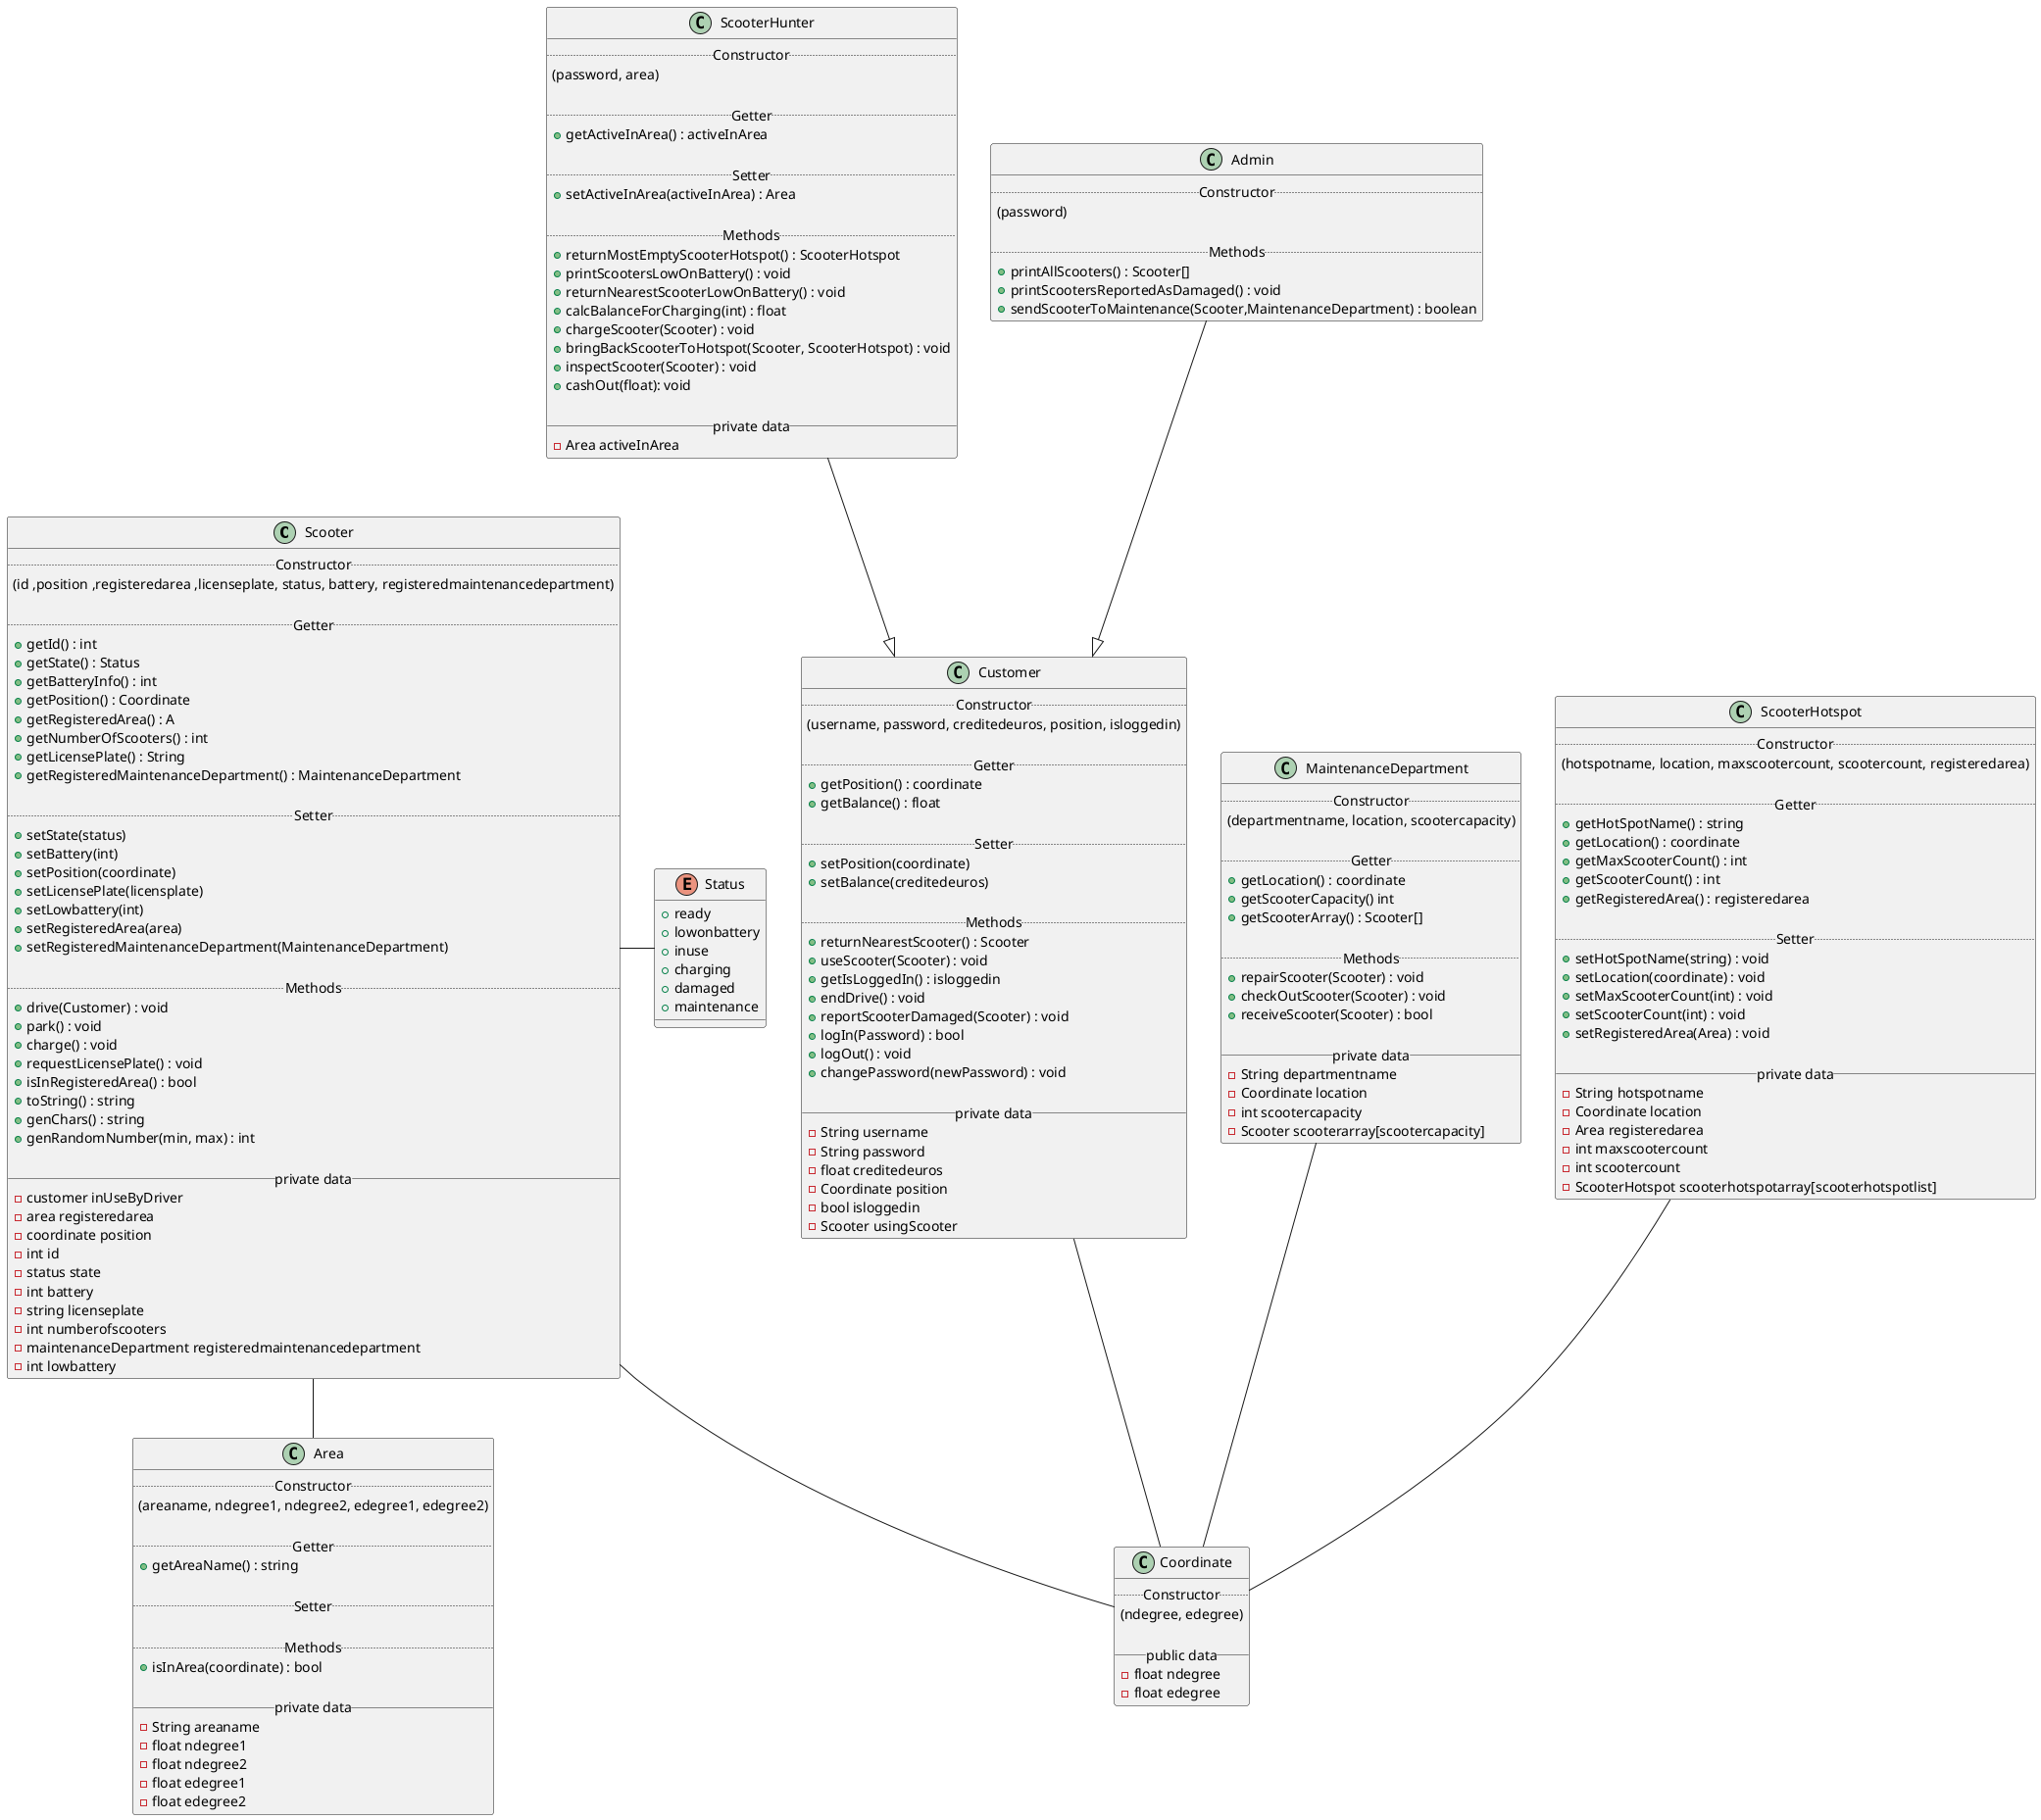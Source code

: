 @startuml


skinparam componentStyle uml2


class Scooter {
  .. Constructor ..
  (id ,position ,registeredarea ,licenseplate, status, battery, registeredmaintenancedepartment)

  .. Getter ..
  + getId() : int
  + getState() : Status
  + getBatteryInfo() : int
  + getPosition() : Coordinate
  + getRegisteredArea() : A
  + getNumberOfScooters() : int
  + getLicensePlate() : String
  + getRegisteredMaintenanceDepartment() : MaintenanceDepartment

  .. Setter ..
  + setState(status)
  + setBattery(int)
  + setPosition(coordinate)
  + setLicensePlate(licensplate)
  + setLowbattery(int)
  + setRegisteredArea(area)
  + setRegisteredMaintenanceDepartment(MaintenanceDepartment)

  .. Methods ..
  + drive(Customer) : void
  + park() : void
  + charge() : void
  + requestLicensePlate() : void
  + isInRegisteredArea() : bool
  + toString() : string
  + genChars() : string
  + genRandomNumber(min, max) : int

  __ private data __
  - customer inUseByDriver
  - area registeredarea
  - coordinate position
  - int id
  - status state
  - int battery
  - string licenseplate
  - int numberofscooters
  - maintenanceDepartment registeredmaintenancedepartment
  - int lowbattery
}

class Area {
  .. Constructor ..
  (areaname, ndegree1, ndegree2, edegree1, edegree2)

  .. Getter ..
  + getAreaName() : string

  .. Setter ..

  .. Methods ..
  + isInArea(coordinate) : bool

  __ private data __
  -String areaname
  -float ndegree1
  -float ndegree2
  -float edegree1
  -float edegree2
}

class Coordinate {
  .. Constructor ..
  (ndegree, edegree)

  __ public data __
  -float ndegree
  -float edegree
}

class Customer {
  .. Constructor ..
  (username, password, creditedeuros, position, isloggedin)

  .. Getter ..
  + getPosition() : coordinate
  + getBalance() : float

  .. Setter ..
  + setPosition(coordinate)
  + setBalance(creditedeuros)

  .. Methods ..
  + returnNearestScooter() : Scooter
  + useScooter(Scooter) : void
  + getIsLoggedIn() : isloggedin
  + endDrive() : void
  + reportScooterDamaged(Scooter) : void
  + logIn(Password) : bool
  + logOut() : void
  + changePassword(newPassword) : void

  __ private data __
  -String username
  -String password
  -float creditedeuros
  -Coordinate position
  -bool isloggedin
  -Scooter usingScooter
}

class ScooterHunter {
  .. Constructor ..
  (password, area)

  .. Getter ..
  + getActiveInArea() : activeInArea

  .. Setter ..
  + setActiveInArea(activeInArea) : Area

  .. Methods ..
  + returnMostEmptyScooterHotspot() : ScooterHotspot
  + printScootersLowOnBattery() : void
  + returnNearestScooterLowOnBattery() : void
  + calcBalanceForCharging(int) : float
  + chargeScooter(Scooter) : void
  + bringBackScooterToHotspot(Scooter, ScooterHotspot) : void
  + inspectScooter(Scooter) : void
  + cashOut(float): void

  __ private data __
  - Area activeInArea
}

class Admin {
  .. Constructor ..
  (password)

  .. Methods ..
  + printAllScooters() : Scooter[]
  + printScootersReportedAsDamaged() : void
  + sendScooterToMaintenance(Scooter,MaintenanceDepartment) : boolean
}

class MaintenanceDepartment {
  .. Constructor ..
  (departmentname, location, scootercapacity)

  .. Getter ..
  + getLocation() : coordinate
  + getScooterCapacity() int
  + getScooterArray() : Scooter[]

  .. Methods ..
  + repairScooter(Scooter) : void
  + checkOutScooter(Scooter) : void
  + receiveScooter(Scooter) : bool

  __ private data __
  -String departmentname
  -Coordinate location
  -int scootercapacity
  -Scooter scooterarray[scootercapacity]
}

class ScooterHotspot {
  .. Constructor ..
  (hotspotname, location, maxscootercount, scootercount, registeredarea)

  .. Getter ..
  + getHotSpotName() : string
  + getLocation() : coordinate
  + getMaxScooterCount() : int
  + getScooterCount() : int
  + getRegisteredArea() : registeredarea

  .. Setter ..
  + setHotSpotName(string) : void
  + setLocation(coordinate) : void
  + setMaxScooterCount(int) : void
  + setScooterCount(int) : void
  + setRegisteredArea(Area) : void

  __ private data __
  -String hotspotname
  -Coordinate location
  -Area registeredarea
  -int maxscootercount
  -int scootercount
  -ScooterHotspot scooterhotspotarray[scooterhotspotlist]
}

enum Status {
  + ready
  + lowonbattery
  + inuse
  + charging
  + damaged
  + maintenance
}

Admin --|> Customer
ScooterHunter --|> Customer
Scooter - Status
Scooter -- Coordinate
Scooter -- Area
MaintenanceDepartment -- Coordinate
ScooterHotspot -- Coordinate
Customer -- Coordinate

@enduml

